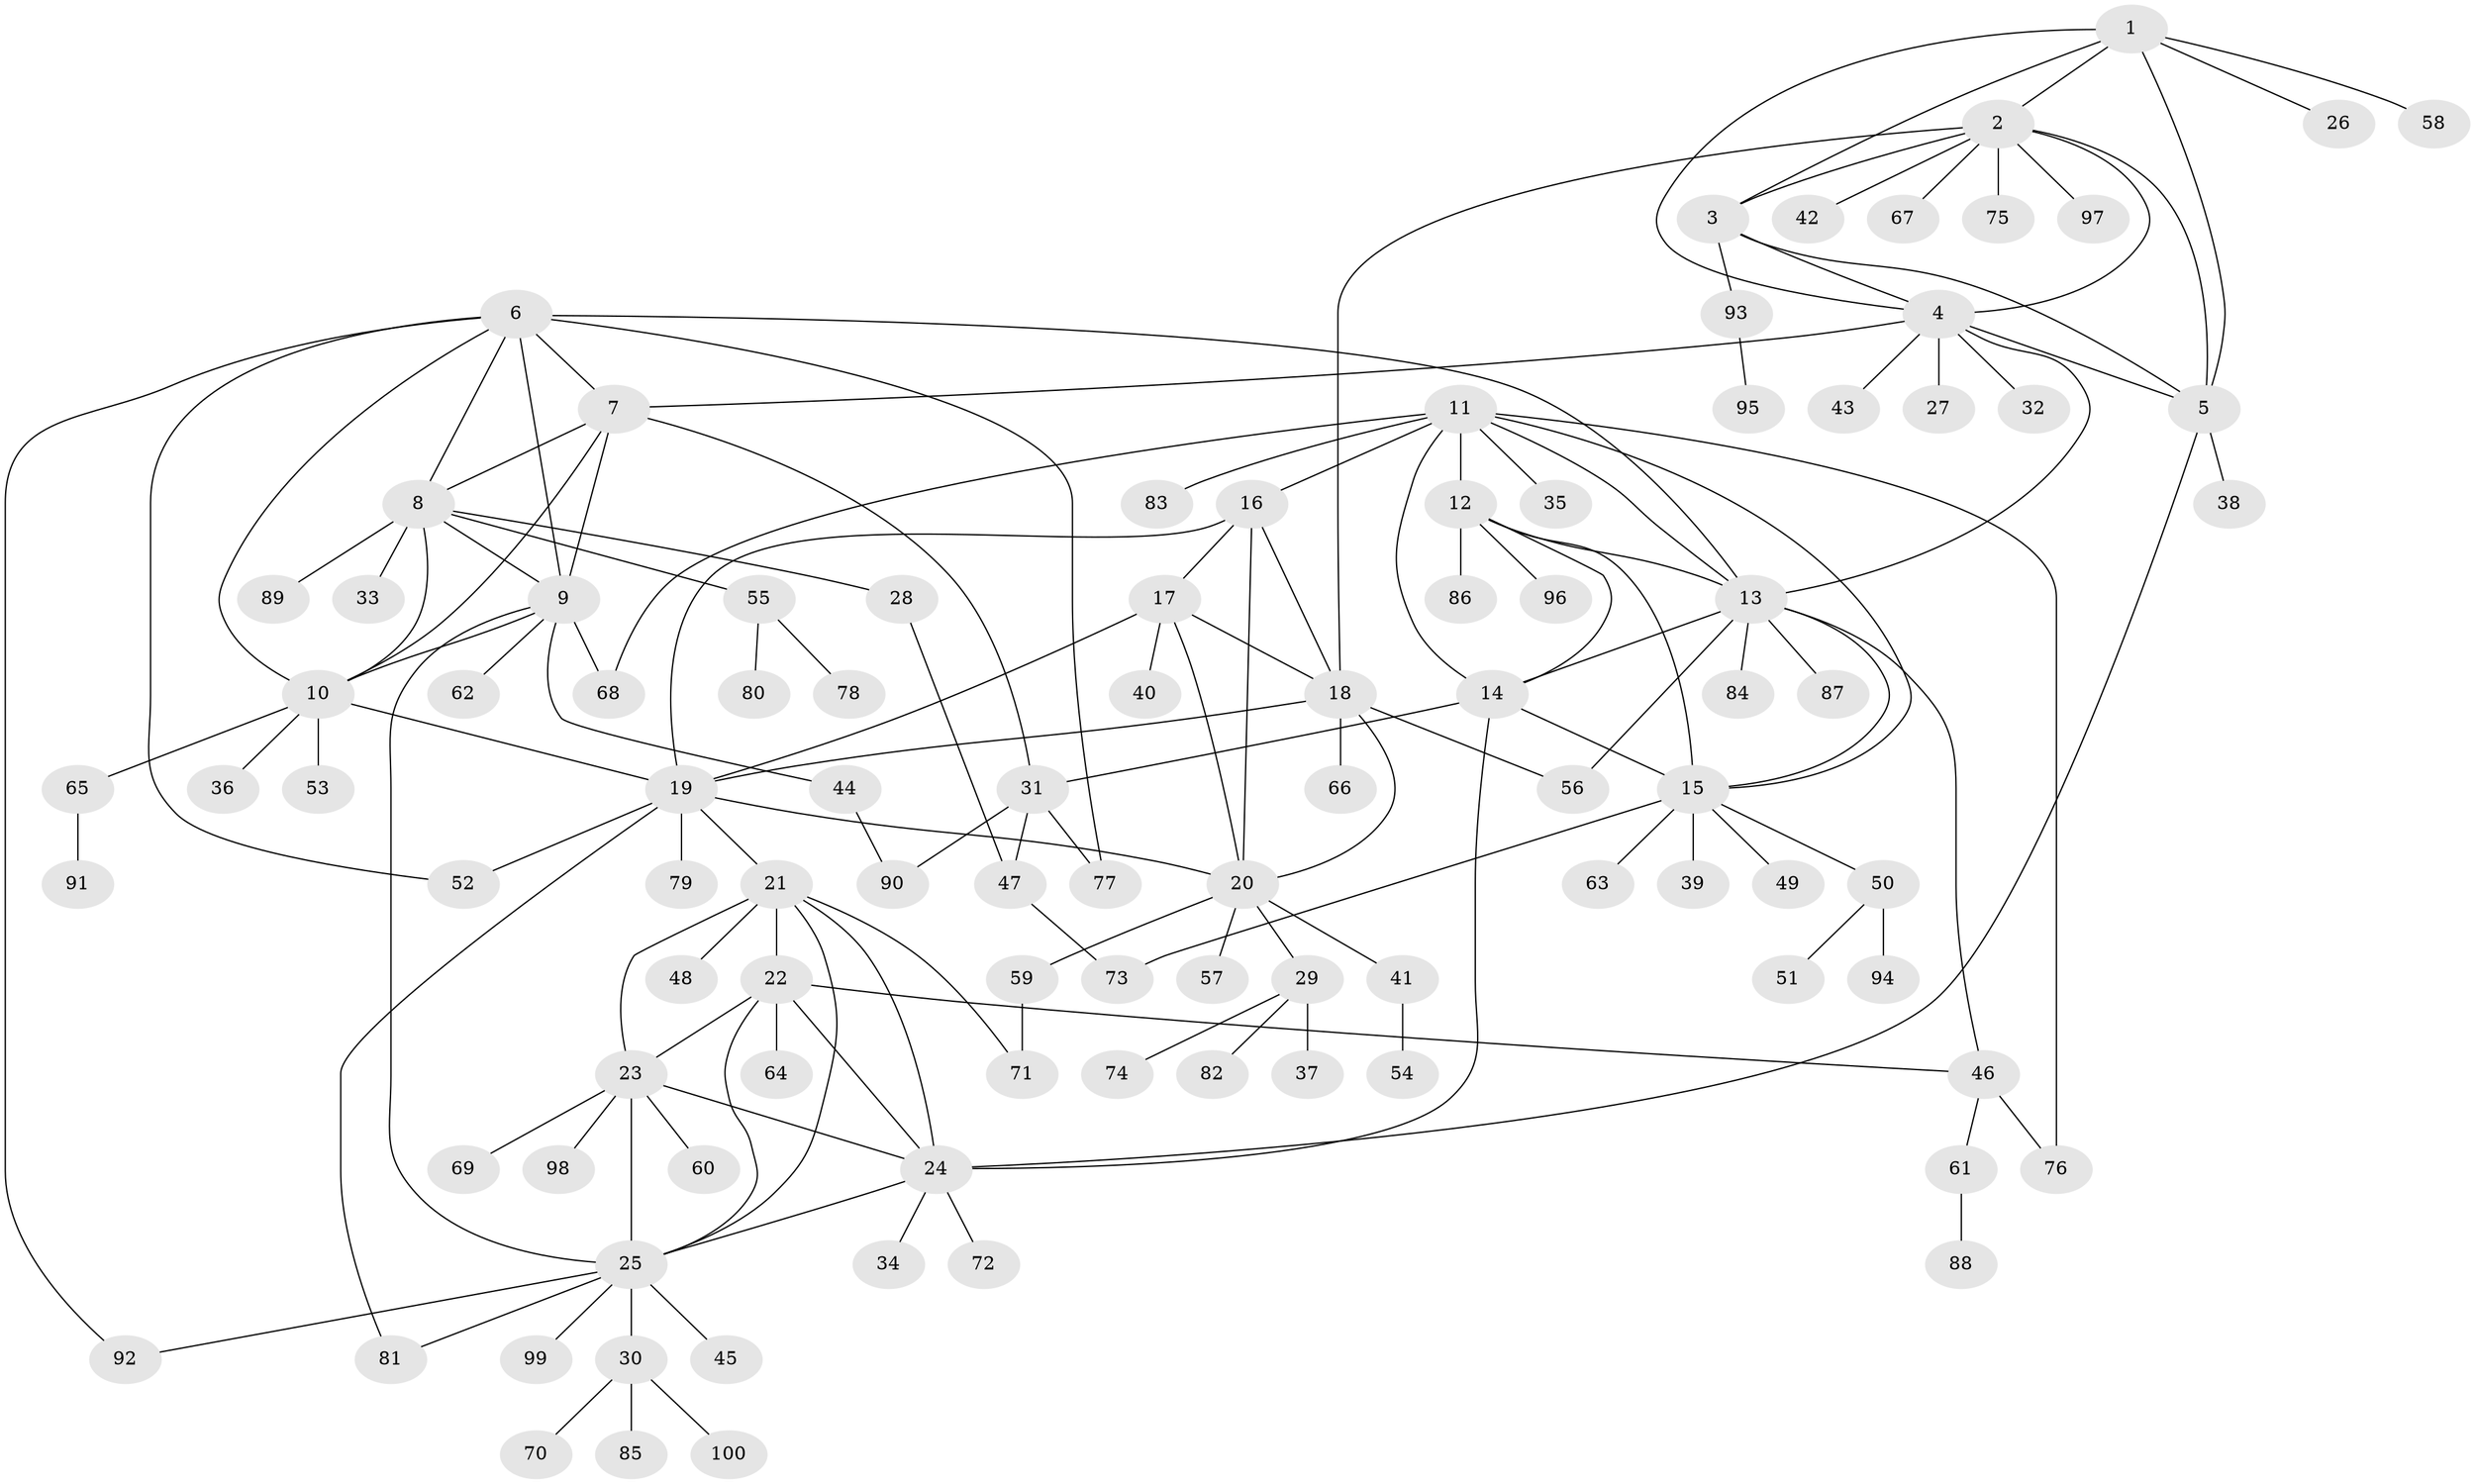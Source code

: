 // coarse degree distribution, {5: 0.014285714285714285, 12: 0.014285714285714285, 4: 0.04285714285714286, 7: 0.02857142857142857, 10: 0.014285714285714285, 6: 0.02857142857142857, 11: 0.014285714285714285, 9: 0.014285714285714285, 8: 0.05714285714285714, 1: 0.6285714285714286, 2: 0.12857142857142856, 3: 0.014285714285714285}
// Generated by graph-tools (version 1.1) at 2025/57/03/04/25 21:57:35]
// undirected, 100 vertices, 148 edges
graph export_dot {
graph [start="1"]
  node [color=gray90,style=filled];
  1;
  2;
  3;
  4;
  5;
  6;
  7;
  8;
  9;
  10;
  11;
  12;
  13;
  14;
  15;
  16;
  17;
  18;
  19;
  20;
  21;
  22;
  23;
  24;
  25;
  26;
  27;
  28;
  29;
  30;
  31;
  32;
  33;
  34;
  35;
  36;
  37;
  38;
  39;
  40;
  41;
  42;
  43;
  44;
  45;
  46;
  47;
  48;
  49;
  50;
  51;
  52;
  53;
  54;
  55;
  56;
  57;
  58;
  59;
  60;
  61;
  62;
  63;
  64;
  65;
  66;
  67;
  68;
  69;
  70;
  71;
  72;
  73;
  74;
  75;
  76;
  77;
  78;
  79;
  80;
  81;
  82;
  83;
  84;
  85;
  86;
  87;
  88;
  89;
  90;
  91;
  92;
  93;
  94;
  95;
  96;
  97;
  98;
  99;
  100;
  1 -- 2;
  1 -- 3;
  1 -- 4;
  1 -- 5;
  1 -- 26;
  1 -- 58;
  2 -- 3;
  2 -- 4;
  2 -- 5;
  2 -- 18;
  2 -- 42;
  2 -- 67;
  2 -- 75;
  2 -- 97;
  3 -- 4;
  3 -- 5;
  3 -- 93;
  4 -- 5;
  4 -- 7;
  4 -- 13;
  4 -- 27;
  4 -- 32;
  4 -- 43;
  5 -- 24;
  5 -- 38;
  6 -- 7;
  6 -- 8;
  6 -- 9;
  6 -- 10;
  6 -- 13;
  6 -- 52;
  6 -- 77;
  6 -- 92;
  7 -- 8;
  7 -- 9;
  7 -- 10;
  7 -- 31;
  8 -- 9;
  8 -- 10;
  8 -- 28;
  8 -- 33;
  8 -- 55;
  8 -- 89;
  9 -- 10;
  9 -- 25;
  9 -- 44;
  9 -- 62;
  9 -- 68;
  10 -- 19;
  10 -- 36;
  10 -- 53;
  10 -- 65;
  11 -- 12;
  11 -- 13;
  11 -- 14;
  11 -- 15;
  11 -- 16;
  11 -- 35;
  11 -- 68;
  11 -- 76;
  11 -- 83;
  12 -- 13;
  12 -- 14;
  12 -- 15;
  12 -- 86;
  12 -- 96;
  13 -- 14;
  13 -- 15;
  13 -- 46;
  13 -- 56;
  13 -- 84;
  13 -- 87;
  14 -- 15;
  14 -- 24;
  14 -- 31;
  15 -- 39;
  15 -- 49;
  15 -- 50;
  15 -- 63;
  15 -- 73;
  16 -- 17;
  16 -- 18;
  16 -- 19;
  16 -- 20;
  17 -- 18;
  17 -- 19;
  17 -- 20;
  17 -- 40;
  18 -- 19;
  18 -- 20;
  18 -- 56;
  18 -- 66;
  19 -- 20;
  19 -- 21;
  19 -- 52;
  19 -- 79;
  19 -- 81;
  20 -- 29;
  20 -- 41;
  20 -- 57;
  20 -- 59;
  21 -- 22;
  21 -- 23;
  21 -- 24;
  21 -- 25;
  21 -- 48;
  21 -- 71;
  22 -- 23;
  22 -- 24;
  22 -- 25;
  22 -- 46;
  22 -- 64;
  23 -- 24;
  23 -- 25;
  23 -- 60;
  23 -- 69;
  23 -- 98;
  24 -- 25;
  24 -- 34;
  24 -- 72;
  25 -- 30;
  25 -- 45;
  25 -- 81;
  25 -- 92;
  25 -- 99;
  28 -- 47;
  29 -- 37;
  29 -- 74;
  29 -- 82;
  30 -- 70;
  30 -- 85;
  30 -- 100;
  31 -- 47;
  31 -- 77;
  31 -- 90;
  41 -- 54;
  44 -- 90;
  46 -- 61;
  46 -- 76;
  47 -- 73;
  50 -- 51;
  50 -- 94;
  55 -- 78;
  55 -- 80;
  59 -- 71;
  61 -- 88;
  65 -- 91;
  93 -- 95;
}
